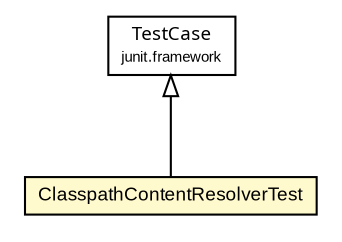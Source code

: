 #!/usr/local/bin/dot
#
# Class diagram 
# Generated by UmlGraph version 4.6 (http://www.spinellis.gr/sw/umlgraph)
#

digraph G {
	edge [fontname="arial",fontsize=10,labelfontname="arial",labelfontsize=10];
	node [fontname="arial",fontsize=10,shape=plaintext];
	// org.settings4j.contentresolver.ClasspathContentResolverTest
	c390 [label=<<table border="0" cellborder="1" cellspacing="0" cellpadding="2" port="p" bgcolor="lemonChiffon" href="./ClasspathContentResolverTest.html">
		<tr><td><table border="0" cellspacing="0" cellpadding="1">
			<tr><td> ClasspathContentResolverTest </td></tr>
		</table></td></tr>
		</table>>, fontname="arial", fontcolor="black", fontsize=9.0];
	//org.settings4j.contentresolver.ClasspathContentResolverTest extends junit.framework.TestCase
	c400:p -> c390:p [dir=back,arrowtail=empty];
	// junit.framework.TestCase
	c400 [label=<<table border="0" cellborder="1" cellspacing="0" cellpadding="2" port="p" href="http://junit.org/junit/javadoc/3.8.1/junit/framework/TestCase.html">
		<tr><td><table border="0" cellspacing="0" cellpadding="1">
			<tr><td><font face="ariali"> TestCase </font></td></tr>
			<tr><td><font point-size="7.0"> junit.framework </font></td></tr>
		</table></td></tr>
		</table>>, fontname="arial", fontcolor="black", fontsize=9.0];
}

